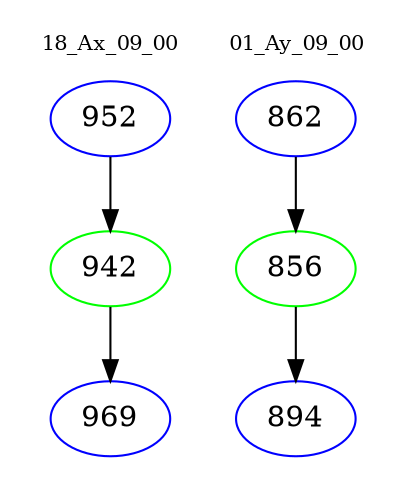 digraph{
subgraph cluster_0 {
color = white
label = "18_Ax_09_00";
fontsize=10;
T0_952 [label="952", color="blue"]
T0_952 -> T0_942 [color="black"]
T0_942 [label="942", color="green"]
T0_942 -> T0_969 [color="black"]
T0_969 [label="969", color="blue"]
}
subgraph cluster_1 {
color = white
label = "01_Ay_09_00";
fontsize=10;
T1_862 [label="862", color="blue"]
T1_862 -> T1_856 [color="black"]
T1_856 [label="856", color="green"]
T1_856 -> T1_894 [color="black"]
T1_894 [label="894", color="blue"]
}
}
